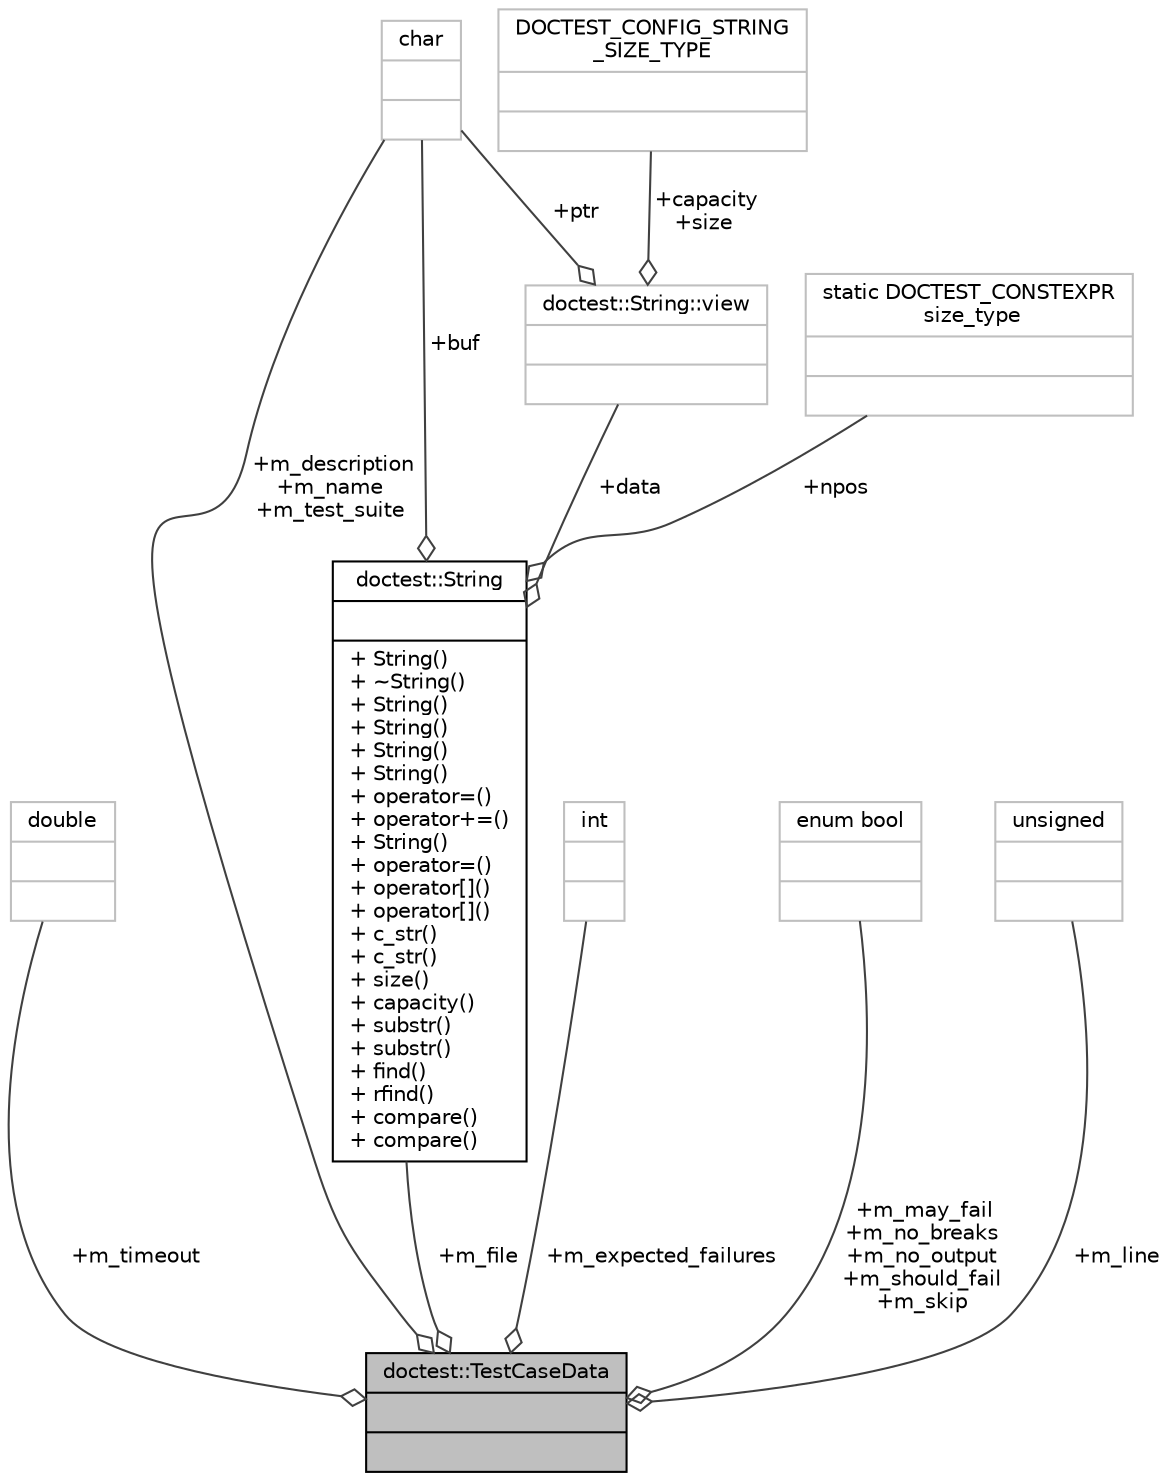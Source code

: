 digraph "doctest::TestCaseData"
{
 // LATEX_PDF_SIZE
  edge [fontname="Helvetica",fontsize="10",labelfontname="Helvetica",labelfontsize="10"];
  node [fontname="Helvetica",fontsize="10",shape=record];
  Node1 [label="{doctest::TestCaseData\n||}",height=0.2,width=0.4,color="black", fillcolor="grey75", style="filled", fontcolor="black",tooltip=" "];
  Node2 -> Node1 [color="grey25",fontsize="10",style="solid",label=" +m_timeout" ,arrowhead="odiamond",fontname="Helvetica"];
  Node2 [label="{double\n||}",height=0.2,width=0.4,color="grey75", fillcolor="white", style="filled",tooltip=" "];
  Node3 -> Node1 [color="grey25",fontsize="10",style="solid",label=" +m_description\n+m_name\n+m_test_suite" ,arrowhead="odiamond",fontname="Helvetica"];
  Node3 [label="{char\n||}",height=0.2,width=0.4,color="grey75", fillcolor="white", style="filled",tooltip=" "];
  Node4 -> Node1 [color="grey25",fontsize="10",style="solid",label=" +m_file" ,arrowhead="odiamond",fontname="Helvetica"];
  Node4 [label="{doctest::String\n||+ String()\l+ ~String()\l+ String()\l+ String()\l+ String()\l+ String()\l+ operator=()\l+ operator+=()\l+ String()\l+ operator=()\l+ operator[]()\l+ operator[]()\l+ c_str()\l+ c_str()\l+ size()\l+ capacity()\l+ substr()\l+ substr()\l+ find()\l+ rfind()\l+ compare()\l+ compare()\l}",height=0.2,width=0.4,color="black", fillcolor="white", style="filled",URL="$classdoctest_1_1String.html",tooltip=" "];
  Node5 -> Node4 [color="grey25",fontsize="10",style="solid",label=" +npos" ,arrowhead="odiamond",fontname="Helvetica"];
  Node5 [label="{static DOCTEST_CONSTEXPR\l size_type\n||}",height=0.2,width=0.4,color="grey75", fillcolor="white", style="filled",tooltip=" "];
  Node6 -> Node4 [color="grey25",fontsize="10",style="solid",label=" +data" ,arrowhead="odiamond",fontname="Helvetica"];
  Node6 [label="{doctest::String::view\n||}",height=0.2,width=0.4,color="grey75", fillcolor="white", style="filled",tooltip=" "];
  Node3 -> Node6 [color="grey25",fontsize="10",style="solid",label=" +ptr" ,arrowhead="odiamond",fontname="Helvetica"];
  Node7 -> Node6 [color="grey25",fontsize="10",style="solid",label=" +capacity\n+size" ,arrowhead="odiamond",fontname="Helvetica"];
  Node7 [label="{DOCTEST_CONFIG_STRING\l_SIZE_TYPE\n||}",height=0.2,width=0.4,color="grey75", fillcolor="white", style="filled",tooltip=" "];
  Node3 -> Node4 [color="grey25",fontsize="10",style="solid",label=" +buf" ,arrowhead="odiamond",fontname="Helvetica"];
  Node8 -> Node1 [color="grey25",fontsize="10",style="solid",label=" +m_expected_failures" ,arrowhead="odiamond",fontname="Helvetica"];
  Node8 [label="{int\n||}",height=0.2,width=0.4,color="grey75", fillcolor="white", style="filled",tooltip=" "];
  Node9 -> Node1 [color="grey25",fontsize="10",style="solid",label=" +m_may_fail\n+m_no_breaks\n+m_no_output\n+m_should_fail\n+m_skip" ,arrowhead="odiamond",fontname="Helvetica"];
  Node9 [label="{enum bool\n||}",height=0.2,width=0.4,color="grey75", fillcolor="white", style="filled",tooltip=" "];
  Node10 -> Node1 [color="grey25",fontsize="10",style="solid",label=" +m_line" ,arrowhead="odiamond",fontname="Helvetica"];
  Node10 [label="{unsigned\n||}",height=0.2,width=0.4,color="grey75", fillcolor="white", style="filled",tooltip=" "];
}
